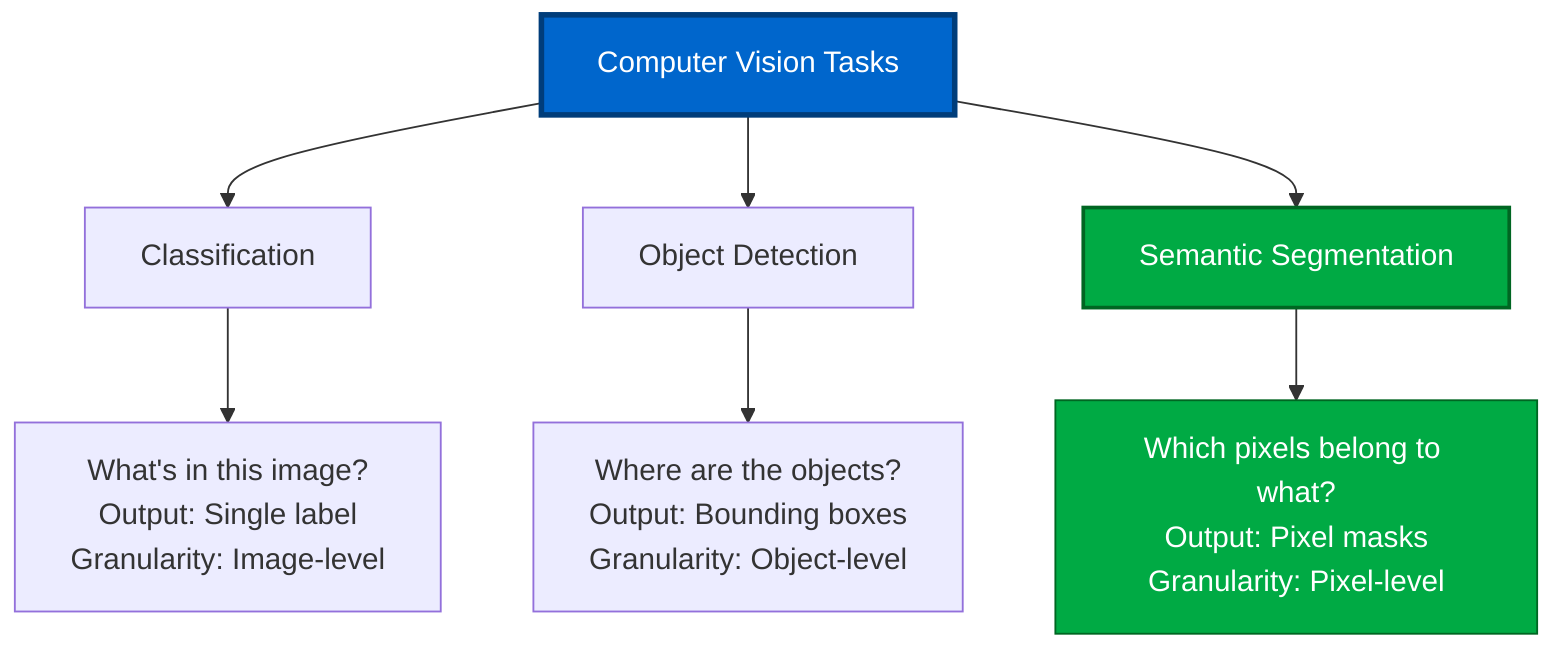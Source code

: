 graph TB
    A[Computer Vision Tasks] --> B[Classification]
    A --> C[Object Detection]
    A --> D[Semantic Segmentation]
    
    B --> B1["What's in this image?<br/>Output: Single label<br/>Granularity: Image-level"]
    C --> C1["Where are the objects?<br/>Output: Bounding boxes<br/>Granularity: Object-level"]
    D --> D1["Which pixels belong to what?<br/>Output: Pixel masks<br/>Granularity: Pixel-level"]
    
    style A fill:#0066cc,stroke:#003d7a,stroke-width:3px,color:#fff
    style D fill:#00aa44,stroke:#006622,stroke-width:2px,color:#fff
    style D1 fill:#00aa44,stroke:#006622,stroke-width:1px,color:#fff